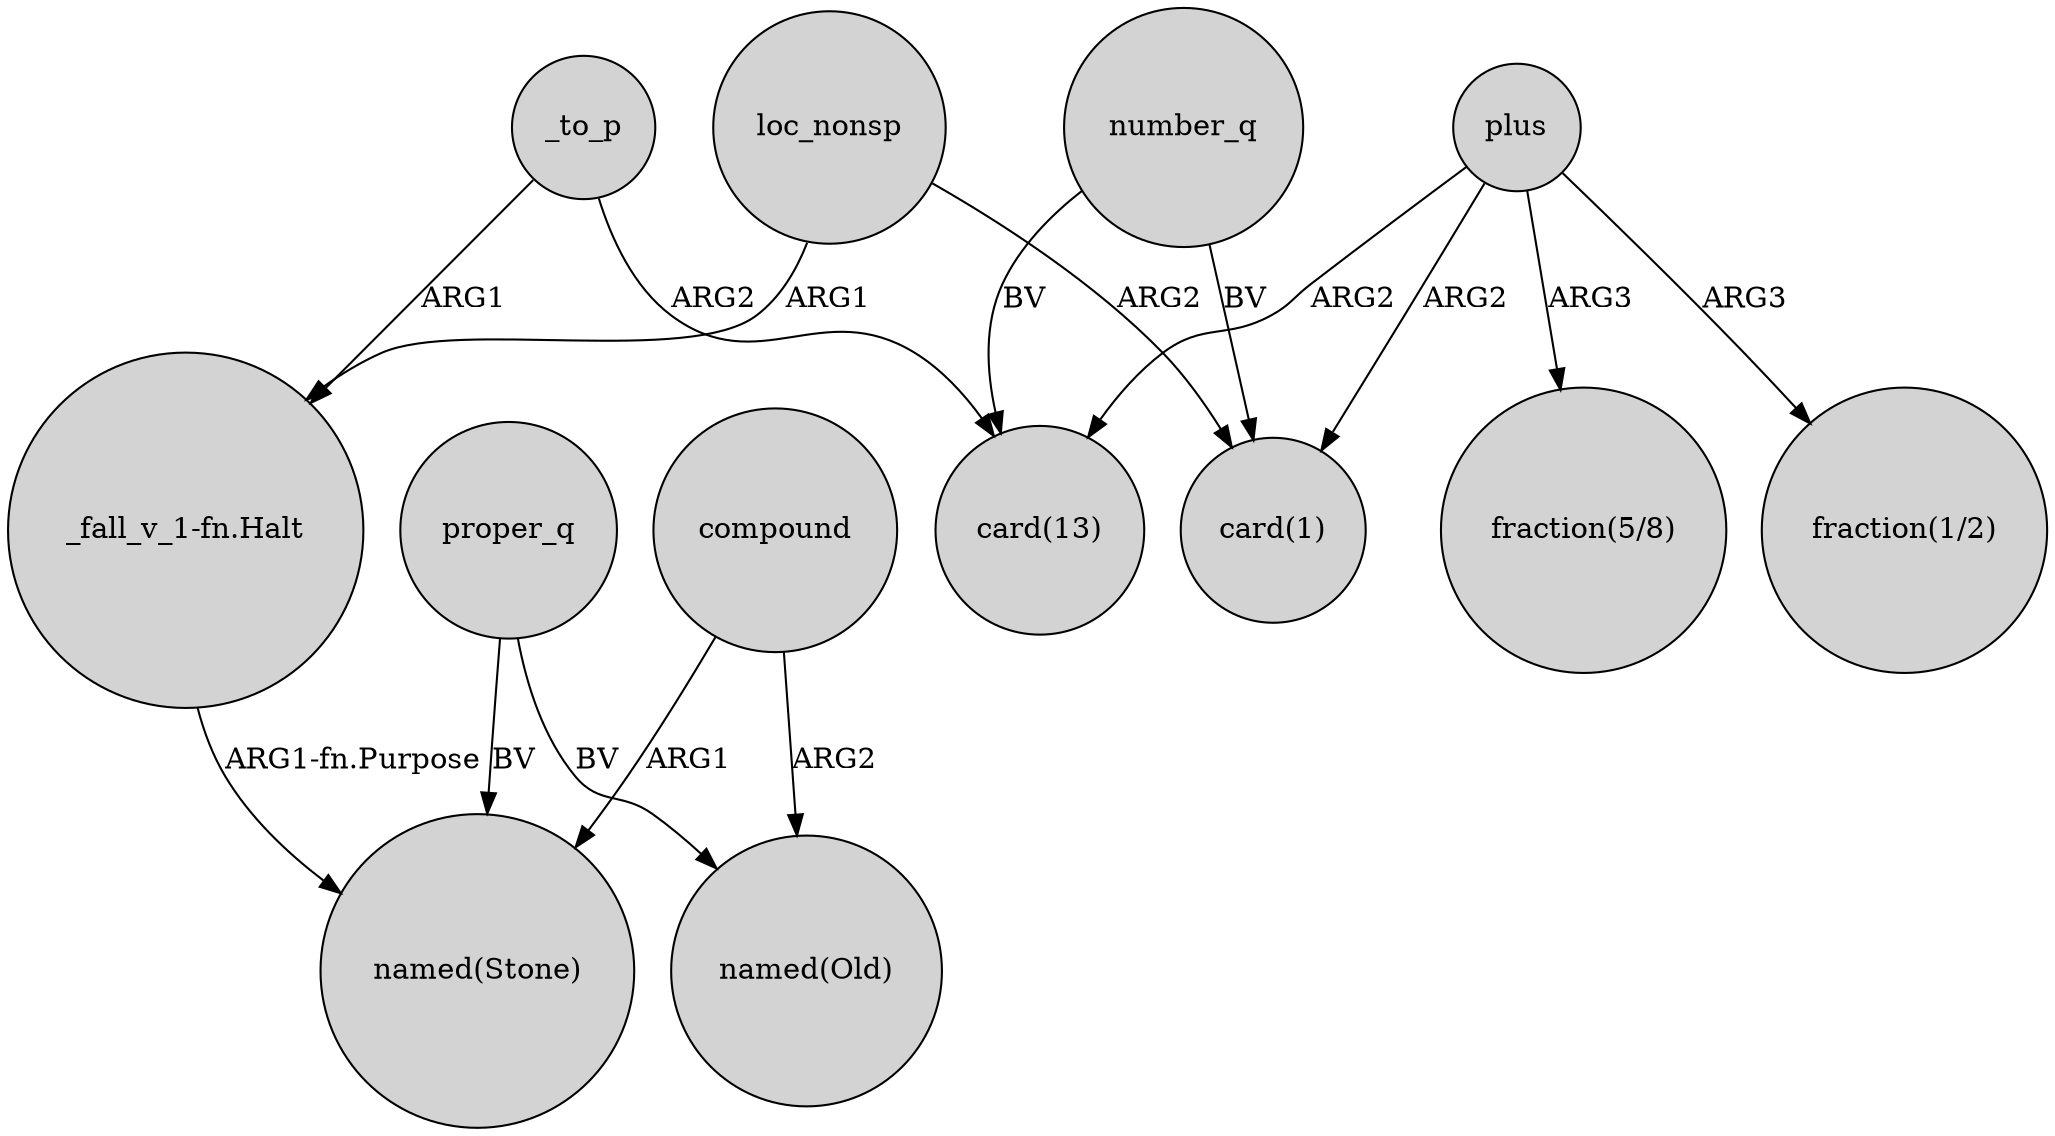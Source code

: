 digraph {
	node [shape=circle style=filled]
	"_fall_v_1-fn.Halt" -> "named(Stone)" [label="ARG1-fn.Purpose"]
	_to_p -> "_fall_v_1-fn.Halt" [label=ARG1]
	compound -> "named(Old)" [label=ARG2]
	proper_q -> "named(Stone)" [label=BV]
	_to_p -> "card(13)" [label=ARG2]
	compound -> "named(Stone)" [label=ARG1]
	number_q -> "card(13)" [label=BV]
	proper_q -> "named(Old)" [label=BV]
	loc_nonsp -> "card(1)" [label=ARG2]
	number_q -> "card(1)" [label=BV]
	plus -> "card(1)" [label=ARG2]
	plus -> "card(13)" [label=ARG2]
	plus -> "fraction(5/8)" [label=ARG3]
	plus -> "fraction(1/2)" [label=ARG3]
	loc_nonsp -> "_fall_v_1-fn.Halt" [label=ARG1]
}
